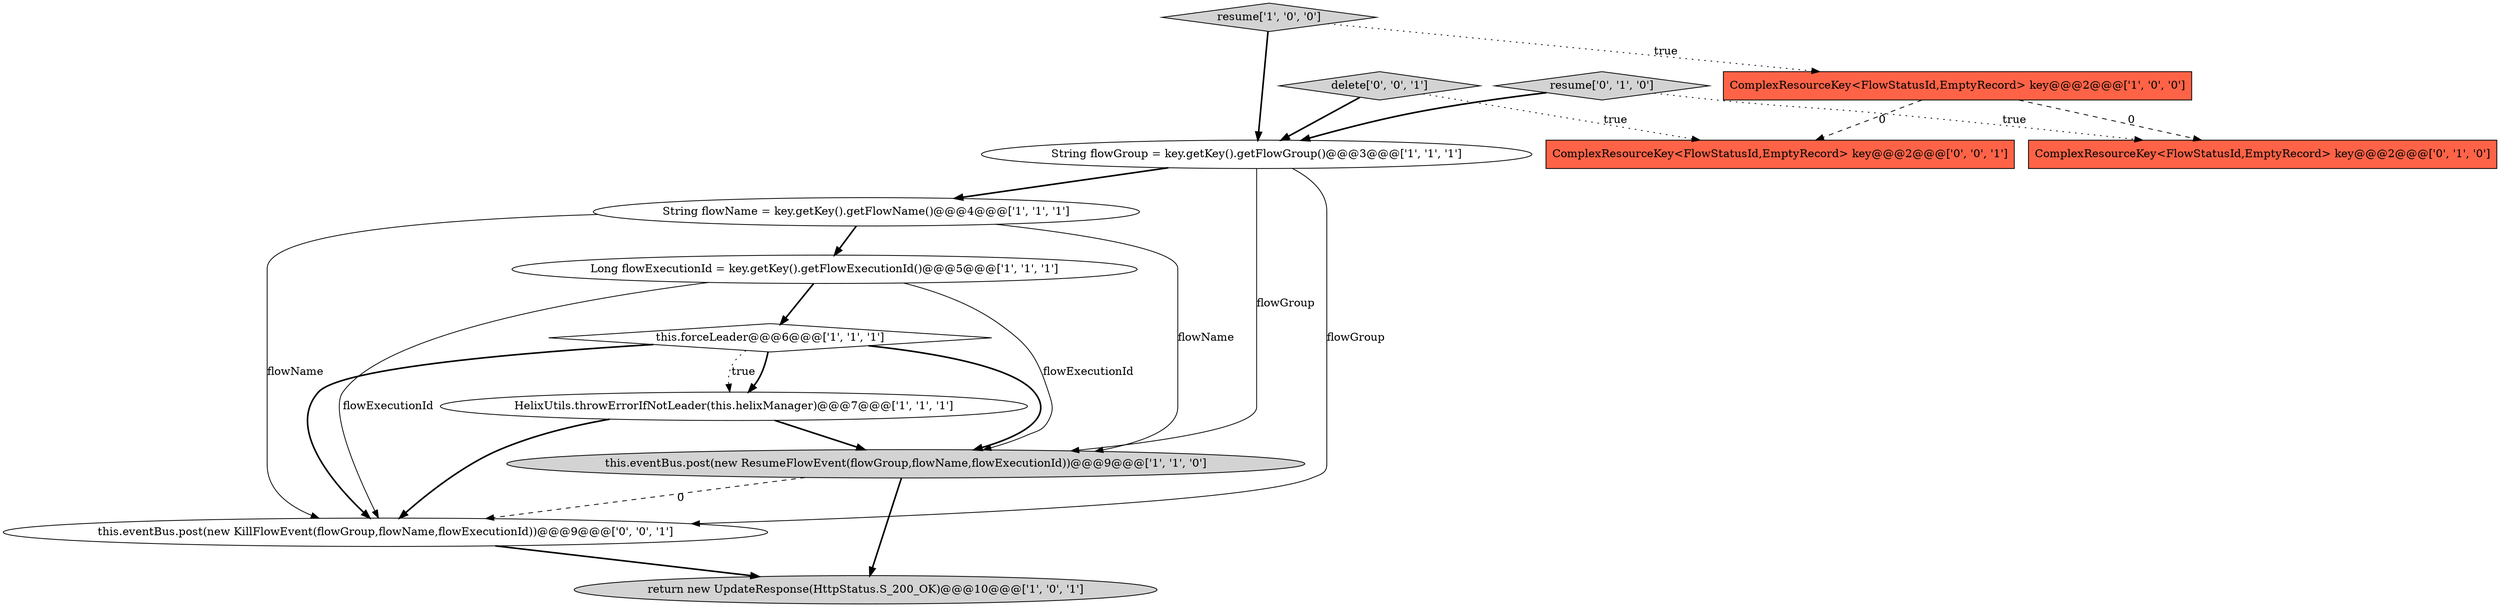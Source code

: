 digraph {
4 [style = filled, label = "return new UpdateResponse(HttpStatus.S_200_OK)@@@10@@@['1', '0', '1']", fillcolor = lightgray, shape = ellipse image = "AAA0AAABBB1BBB"];
5 [style = filled, label = "Long flowExecutionId = key.getKey().getFlowExecutionId()@@@5@@@['1', '1', '1']", fillcolor = white, shape = ellipse image = "AAA0AAABBB1BBB"];
1 [style = filled, label = "resume['1', '0', '0']", fillcolor = lightgray, shape = diamond image = "AAA0AAABBB1BBB"];
0 [style = filled, label = "String flowName = key.getKey().getFlowName()@@@4@@@['1', '1', '1']", fillcolor = white, shape = ellipse image = "AAA0AAABBB1BBB"];
7 [style = filled, label = "String flowGroup = key.getKey().getFlowGroup()@@@3@@@['1', '1', '1']", fillcolor = white, shape = ellipse image = "AAA0AAABBB1BBB"];
10 [style = filled, label = "ComplexResourceKey<FlowStatusId,EmptyRecord> key@@@2@@@['0', '1', '0']", fillcolor = tomato, shape = box image = "AAA1AAABBB2BBB"];
11 [style = filled, label = "delete['0', '0', '1']", fillcolor = lightgray, shape = diamond image = "AAA0AAABBB3BBB"];
12 [style = filled, label = "ComplexResourceKey<FlowStatusId,EmptyRecord> key@@@2@@@['0', '0', '1']", fillcolor = tomato, shape = box image = "AAA0AAABBB3BBB"];
9 [style = filled, label = "resume['0', '1', '0']", fillcolor = lightgray, shape = diamond image = "AAA0AAABBB2BBB"];
13 [style = filled, label = "this.eventBus.post(new KillFlowEvent(flowGroup,flowName,flowExecutionId))@@@9@@@['0', '0', '1']", fillcolor = white, shape = ellipse image = "AAA0AAABBB3BBB"];
8 [style = filled, label = "this.eventBus.post(new ResumeFlowEvent(flowGroup,flowName,flowExecutionId))@@@9@@@['1', '1', '0']", fillcolor = lightgray, shape = ellipse image = "AAA0AAABBB1BBB"];
3 [style = filled, label = "this.forceLeader@@@6@@@['1', '1', '1']", fillcolor = white, shape = diamond image = "AAA0AAABBB1BBB"];
6 [style = filled, label = "HelixUtils.throwErrorIfNotLeader(this.helixManager)@@@7@@@['1', '1', '1']", fillcolor = white, shape = ellipse image = "AAA0AAABBB1BBB"];
2 [style = filled, label = "ComplexResourceKey<FlowStatusId,EmptyRecord> key@@@2@@@['1', '0', '0']", fillcolor = tomato, shape = box image = "AAA1AAABBB1BBB"];
5->3 [style = bold, label=""];
11->12 [style = dotted, label="true"];
5->8 [style = solid, label="flowExecutionId"];
3->6 [style = bold, label=""];
7->0 [style = bold, label=""];
3->6 [style = dotted, label="true"];
9->7 [style = bold, label=""];
1->7 [style = bold, label=""];
2->10 [style = dashed, label="0"];
8->13 [style = dashed, label="0"];
2->12 [style = dashed, label="0"];
0->8 [style = solid, label="flowName"];
3->8 [style = bold, label=""];
5->13 [style = solid, label="flowExecutionId"];
6->13 [style = bold, label=""];
6->8 [style = bold, label=""];
3->13 [style = bold, label=""];
7->13 [style = solid, label="flowGroup"];
8->4 [style = bold, label=""];
7->8 [style = solid, label="flowGroup"];
1->2 [style = dotted, label="true"];
9->10 [style = dotted, label="true"];
11->7 [style = bold, label=""];
0->13 [style = solid, label="flowName"];
0->5 [style = bold, label=""];
13->4 [style = bold, label=""];
}
